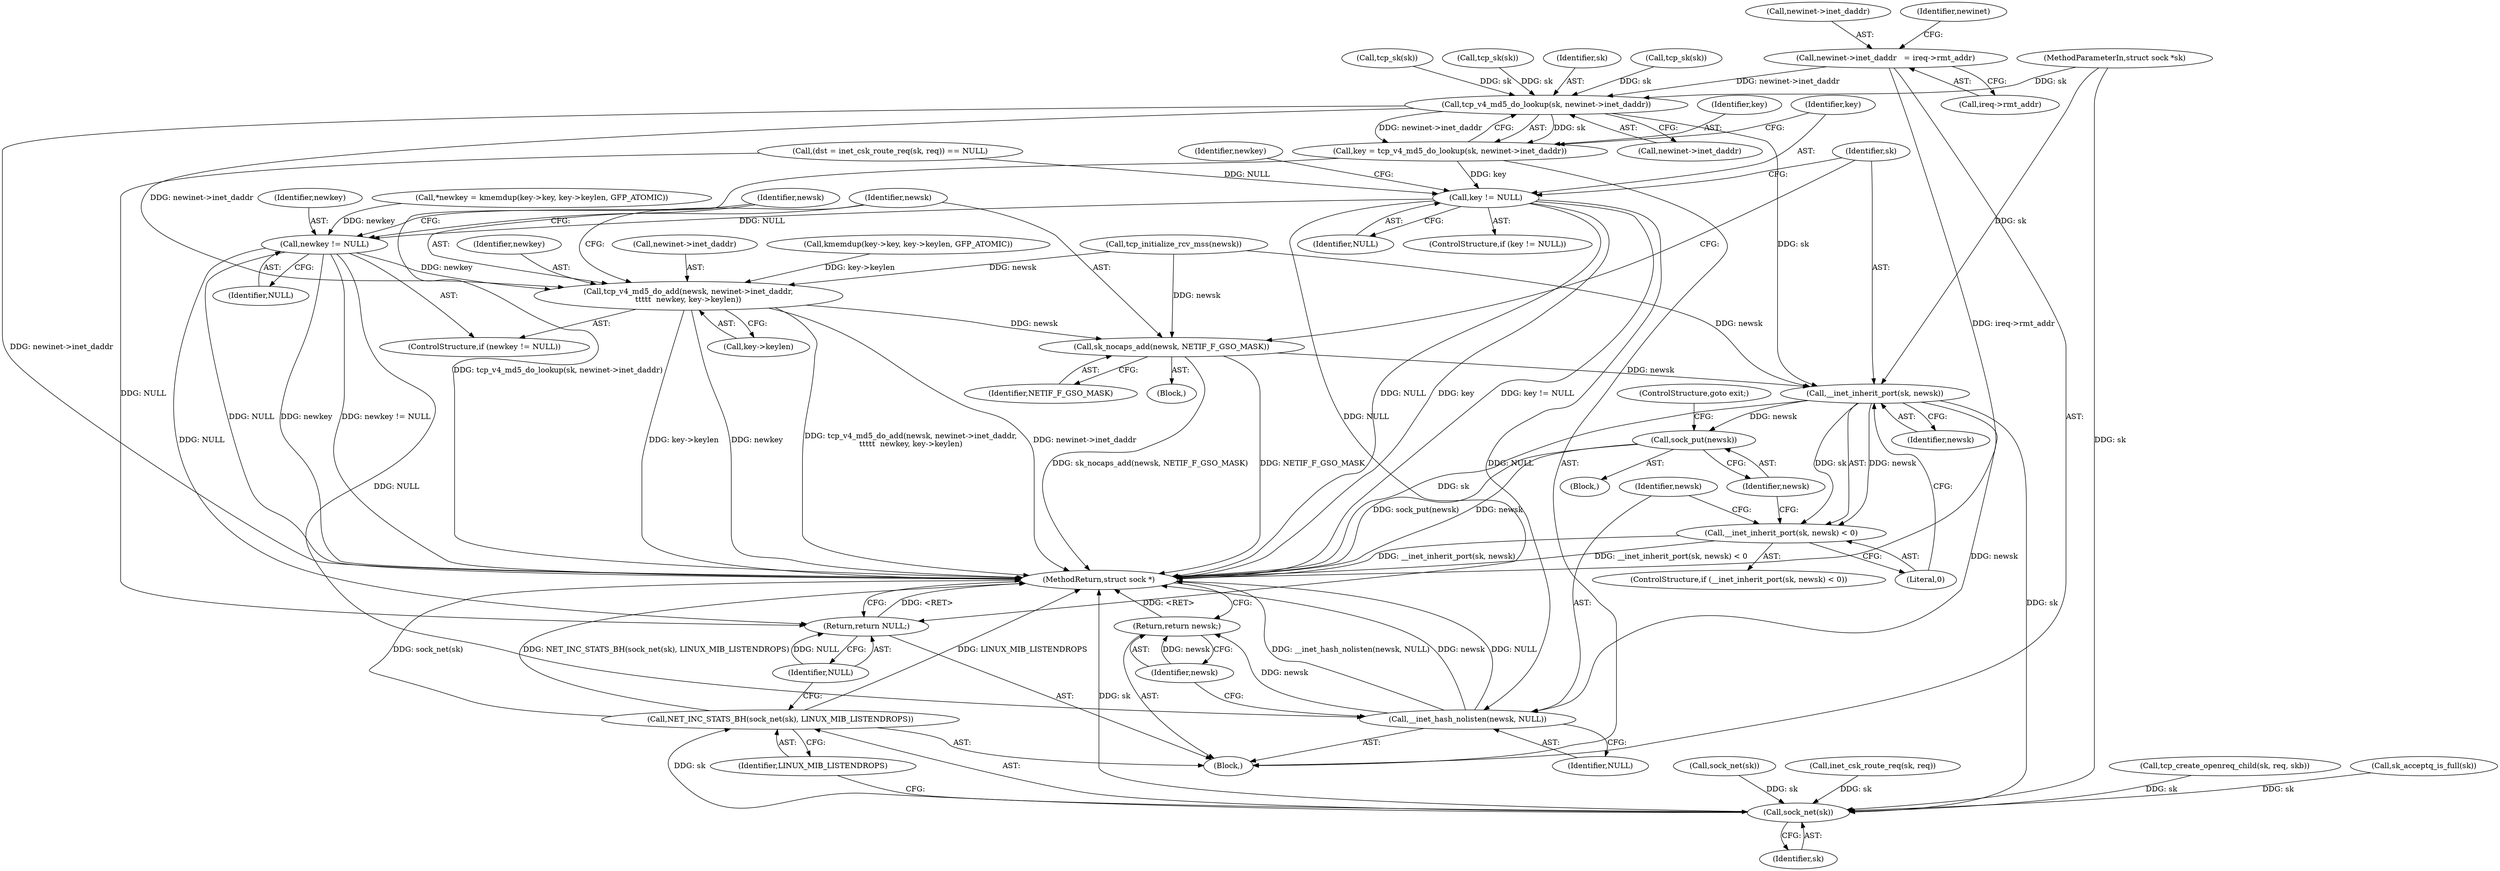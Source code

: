 digraph "0_linux_f6d8bd051c391c1c0458a30b2a7abcd939329259_31@pointer" {
"1000160" [label="(Call,newinet->inet_daddr   = ireq->rmt_addr)"];
"1000281" [label="(Call,tcp_v4_md5_do_lookup(sk, newinet->inet_daddr))"];
"1000279" [label="(Call,key = tcp_v4_md5_do_lookup(sk, newinet->inet_daddr))"];
"1000287" [label="(Call,key != NULL)"];
"1000303" [label="(Call,newkey != NULL)"];
"1000306" [label="(Call,tcp_v4_md5_do_add(newsk, newinet->inet_daddr,\n\t\t\t\t\t  newkey, key->keylen))"];
"1000315" [label="(Call,sk_nocaps_add(newsk, NETIF_F_GSO_MASK))"];
"1000320" [label="(Call,__inet_inherit_port(sk, newsk))"];
"1000319" [label="(Call,__inet_inherit_port(sk, newsk) < 0)"];
"1000325" [label="(Call,sock_put(newsk))"];
"1000328" [label="(Call,__inet_hash_nolisten(newsk, NULL))"];
"1000331" [label="(Return,return newsk;)"];
"1000343" [label="(Call,sock_net(sk))"];
"1000342" [label="(Call,NET_INC_STATS_BH(sock_net(sk), LINUX_MIB_LISTENDROPS))"];
"1000346" [label="(Return,return NULL;)"];
"1000335" [label="(Call,sock_net(sk))"];
"1000161" [label="(Call,newinet->inet_daddr)"];
"1000164" [label="(Call,ireq->rmt_addr)"];
"1000311" [label="(Identifier,newkey)"];
"1000125" [label="(Call,inet_csk_route_req(sk, req))"];
"1000348" [label="(MethodReturn,struct sock *)"];
"1000160" [label="(Call,newinet->inet_daddr   = ireq->rmt_addr)"];
"1000302" [label="(ControlStructure,if (newkey != NULL))"];
"1000273" [label="(Call,tcp_sk(sk))"];
"1000343" [label="(Call,sock_net(sk))"];
"1000253" [label="(Call,tcp_sk(sk))"];
"1000286" [label="(ControlStructure,if (key != NULL))"];
"1000328" [label="(Call,__inet_hash_nolisten(newsk, NULL))"];
"1000315" [label="(Call,sk_nocaps_add(newsk, NETIF_F_GSO_MASK))"];
"1000342" [label="(Call,NET_INC_STATS_BH(sock_net(sk), LINUX_MIB_LISTENDROPS))"];
"1000289" [label="(Identifier,NULL)"];
"1000316" [label="(Identifier,newsk)"];
"1000306" [label="(Call,tcp_v4_md5_do_add(newsk, newinet->inet_daddr,\n\t\t\t\t\t  newkey, key->keylen))"];
"1000122" [label="(Call,(dst = inet_csk_route_req(sk, req)) == NULL)"];
"1000303" [label="(Call,newkey != NULL)"];
"1000304" [label="(Identifier,newkey)"];
"1000279" [label="(Call,key = tcp_v4_md5_do_lookup(sk, newinet->inet_daddr))"];
"1000323" [label="(Literal,0)"];
"1000293" [label="(Identifier,newkey)"];
"1000287" [label="(Call,key != NULL)"];
"1000347" [label="(Identifier,NULL)"];
"1000346" [label="(Return,return NULL;)"];
"1000317" [label="(Identifier,NETIF_F_GSO_MASK)"];
"1000280" [label="(Identifier,key)"];
"1000312" [label="(Call,key->keylen)"];
"1000277" [label="(Call,tcp_initialize_rcv_mss(newsk))"];
"1000330" [label="(Identifier,NULL)"];
"1000281" [label="(Call,tcp_v4_md5_do_lookup(sk, newinet->inet_daddr))"];
"1000319" [label="(Call,__inet_inherit_port(sk, newsk) < 0)"];
"1000292" [label="(Call,*newkey = kmemdup(key->key, key->keylen, GFP_ATOMIC))"];
"1000345" [label="(Identifier,LINUX_MIB_LISTENDROPS)"];
"1000103" [label="(MethodParameterIn,struct sock *sk)"];
"1000260" [label="(Call,tcp_sk(sk))"];
"1000308" [label="(Call,newinet->inet_daddr)"];
"1000344" [label="(Identifier,sk)"];
"1000324" [label="(Block,)"];
"1000288" [label="(Identifier,key)"];
"1000325" [label="(Call,sock_put(newsk))"];
"1000169" [label="(Identifier,newinet)"];
"1000318" [label="(ControlStructure,if (__inet_inherit_port(sk, newsk) < 0))"];
"1000307" [label="(Identifier,newsk)"];
"1000320" [label="(Call,__inet_inherit_port(sk, newsk))"];
"1000283" [label="(Call,newinet->inet_daddr)"];
"1000332" [label="(Identifier,newsk)"];
"1000132" [label="(Call,tcp_create_openreq_child(sk, req, skb))"];
"1000115" [label="(Call,sk_acceptq_is_full(sk))"];
"1000321" [label="(Identifier,sk)"];
"1000282" [label="(Identifier,sk)"];
"1000329" [label="(Identifier,newsk)"];
"1000294" [label="(Call,kmemdup(key->key, key->keylen, GFP_ATOMIC))"];
"1000331" [label="(Return,return newsk;)"];
"1000290" [label="(Block,)"];
"1000305" [label="(Identifier,NULL)"];
"1000322" [label="(Identifier,newsk)"];
"1000327" [label="(ControlStructure,goto exit;)"];
"1000107" [label="(Block,)"];
"1000326" [label="(Identifier,newsk)"];
"1000160" -> "1000107"  [label="AST: "];
"1000160" -> "1000164"  [label="CFG: "];
"1000161" -> "1000160"  [label="AST: "];
"1000164" -> "1000160"  [label="AST: "];
"1000169" -> "1000160"  [label="CFG: "];
"1000160" -> "1000348"  [label="DDG: ireq->rmt_addr"];
"1000160" -> "1000281"  [label="DDG: newinet->inet_daddr"];
"1000281" -> "1000279"  [label="AST: "];
"1000281" -> "1000283"  [label="CFG: "];
"1000282" -> "1000281"  [label="AST: "];
"1000283" -> "1000281"  [label="AST: "];
"1000279" -> "1000281"  [label="CFG: "];
"1000281" -> "1000348"  [label="DDG: newinet->inet_daddr"];
"1000281" -> "1000279"  [label="DDG: sk"];
"1000281" -> "1000279"  [label="DDG: newinet->inet_daddr"];
"1000253" -> "1000281"  [label="DDG: sk"];
"1000273" -> "1000281"  [label="DDG: sk"];
"1000260" -> "1000281"  [label="DDG: sk"];
"1000103" -> "1000281"  [label="DDG: sk"];
"1000281" -> "1000306"  [label="DDG: newinet->inet_daddr"];
"1000281" -> "1000320"  [label="DDG: sk"];
"1000279" -> "1000107"  [label="AST: "];
"1000280" -> "1000279"  [label="AST: "];
"1000288" -> "1000279"  [label="CFG: "];
"1000279" -> "1000348"  [label="DDG: tcp_v4_md5_do_lookup(sk, newinet->inet_daddr)"];
"1000279" -> "1000287"  [label="DDG: key"];
"1000287" -> "1000286"  [label="AST: "];
"1000287" -> "1000289"  [label="CFG: "];
"1000288" -> "1000287"  [label="AST: "];
"1000289" -> "1000287"  [label="AST: "];
"1000293" -> "1000287"  [label="CFG: "];
"1000321" -> "1000287"  [label="CFG: "];
"1000287" -> "1000348"  [label="DDG: key != NULL"];
"1000287" -> "1000348"  [label="DDG: NULL"];
"1000287" -> "1000348"  [label="DDG: key"];
"1000122" -> "1000287"  [label="DDG: NULL"];
"1000287" -> "1000303"  [label="DDG: NULL"];
"1000287" -> "1000328"  [label="DDG: NULL"];
"1000287" -> "1000346"  [label="DDG: NULL"];
"1000303" -> "1000302"  [label="AST: "];
"1000303" -> "1000305"  [label="CFG: "];
"1000304" -> "1000303"  [label="AST: "];
"1000305" -> "1000303"  [label="AST: "];
"1000307" -> "1000303"  [label="CFG: "];
"1000316" -> "1000303"  [label="CFG: "];
"1000303" -> "1000348"  [label="DDG: newkey"];
"1000303" -> "1000348"  [label="DDG: newkey != NULL"];
"1000303" -> "1000348"  [label="DDG: NULL"];
"1000292" -> "1000303"  [label="DDG: newkey"];
"1000303" -> "1000306"  [label="DDG: newkey"];
"1000303" -> "1000328"  [label="DDG: NULL"];
"1000303" -> "1000346"  [label="DDG: NULL"];
"1000306" -> "1000302"  [label="AST: "];
"1000306" -> "1000312"  [label="CFG: "];
"1000307" -> "1000306"  [label="AST: "];
"1000308" -> "1000306"  [label="AST: "];
"1000311" -> "1000306"  [label="AST: "];
"1000312" -> "1000306"  [label="AST: "];
"1000316" -> "1000306"  [label="CFG: "];
"1000306" -> "1000348"  [label="DDG: key->keylen"];
"1000306" -> "1000348"  [label="DDG: newkey"];
"1000306" -> "1000348"  [label="DDG: tcp_v4_md5_do_add(newsk, newinet->inet_daddr,\n\t\t\t\t\t  newkey, key->keylen)"];
"1000306" -> "1000348"  [label="DDG: newinet->inet_daddr"];
"1000277" -> "1000306"  [label="DDG: newsk"];
"1000294" -> "1000306"  [label="DDG: key->keylen"];
"1000306" -> "1000315"  [label="DDG: newsk"];
"1000315" -> "1000290"  [label="AST: "];
"1000315" -> "1000317"  [label="CFG: "];
"1000316" -> "1000315"  [label="AST: "];
"1000317" -> "1000315"  [label="AST: "];
"1000321" -> "1000315"  [label="CFG: "];
"1000315" -> "1000348"  [label="DDG: sk_nocaps_add(newsk, NETIF_F_GSO_MASK)"];
"1000315" -> "1000348"  [label="DDG: NETIF_F_GSO_MASK"];
"1000277" -> "1000315"  [label="DDG: newsk"];
"1000315" -> "1000320"  [label="DDG: newsk"];
"1000320" -> "1000319"  [label="AST: "];
"1000320" -> "1000322"  [label="CFG: "];
"1000321" -> "1000320"  [label="AST: "];
"1000322" -> "1000320"  [label="AST: "];
"1000323" -> "1000320"  [label="CFG: "];
"1000320" -> "1000348"  [label="DDG: sk"];
"1000320" -> "1000319"  [label="DDG: sk"];
"1000320" -> "1000319"  [label="DDG: newsk"];
"1000103" -> "1000320"  [label="DDG: sk"];
"1000277" -> "1000320"  [label="DDG: newsk"];
"1000320" -> "1000325"  [label="DDG: newsk"];
"1000320" -> "1000328"  [label="DDG: newsk"];
"1000320" -> "1000343"  [label="DDG: sk"];
"1000319" -> "1000318"  [label="AST: "];
"1000319" -> "1000323"  [label="CFG: "];
"1000323" -> "1000319"  [label="AST: "];
"1000326" -> "1000319"  [label="CFG: "];
"1000329" -> "1000319"  [label="CFG: "];
"1000319" -> "1000348"  [label="DDG: __inet_inherit_port(sk, newsk) < 0"];
"1000319" -> "1000348"  [label="DDG: __inet_inherit_port(sk, newsk)"];
"1000325" -> "1000324"  [label="AST: "];
"1000325" -> "1000326"  [label="CFG: "];
"1000326" -> "1000325"  [label="AST: "];
"1000327" -> "1000325"  [label="CFG: "];
"1000325" -> "1000348"  [label="DDG: newsk"];
"1000325" -> "1000348"  [label="DDG: sock_put(newsk)"];
"1000328" -> "1000107"  [label="AST: "];
"1000328" -> "1000330"  [label="CFG: "];
"1000329" -> "1000328"  [label="AST: "];
"1000330" -> "1000328"  [label="AST: "];
"1000332" -> "1000328"  [label="CFG: "];
"1000328" -> "1000348"  [label="DDG: __inet_hash_nolisten(newsk, NULL)"];
"1000328" -> "1000348"  [label="DDG: newsk"];
"1000328" -> "1000348"  [label="DDG: NULL"];
"1000328" -> "1000331"  [label="DDG: newsk"];
"1000331" -> "1000107"  [label="AST: "];
"1000331" -> "1000332"  [label="CFG: "];
"1000332" -> "1000331"  [label="AST: "];
"1000348" -> "1000331"  [label="CFG: "];
"1000331" -> "1000348"  [label="DDG: <RET>"];
"1000332" -> "1000331"  [label="DDG: newsk"];
"1000343" -> "1000342"  [label="AST: "];
"1000343" -> "1000344"  [label="CFG: "];
"1000344" -> "1000343"  [label="AST: "];
"1000345" -> "1000343"  [label="CFG: "];
"1000343" -> "1000348"  [label="DDG: sk"];
"1000343" -> "1000342"  [label="DDG: sk"];
"1000125" -> "1000343"  [label="DDG: sk"];
"1000335" -> "1000343"  [label="DDG: sk"];
"1000132" -> "1000343"  [label="DDG: sk"];
"1000115" -> "1000343"  [label="DDG: sk"];
"1000103" -> "1000343"  [label="DDG: sk"];
"1000342" -> "1000107"  [label="AST: "];
"1000342" -> "1000345"  [label="CFG: "];
"1000345" -> "1000342"  [label="AST: "];
"1000347" -> "1000342"  [label="CFG: "];
"1000342" -> "1000348"  [label="DDG: sock_net(sk)"];
"1000342" -> "1000348"  [label="DDG: NET_INC_STATS_BH(sock_net(sk), LINUX_MIB_LISTENDROPS)"];
"1000342" -> "1000348"  [label="DDG: LINUX_MIB_LISTENDROPS"];
"1000346" -> "1000107"  [label="AST: "];
"1000346" -> "1000347"  [label="CFG: "];
"1000347" -> "1000346"  [label="AST: "];
"1000348" -> "1000346"  [label="CFG: "];
"1000346" -> "1000348"  [label="DDG: <RET>"];
"1000347" -> "1000346"  [label="DDG: NULL"];
"1000122" -> "1000346"  [label="DDG: NULL"];
}
